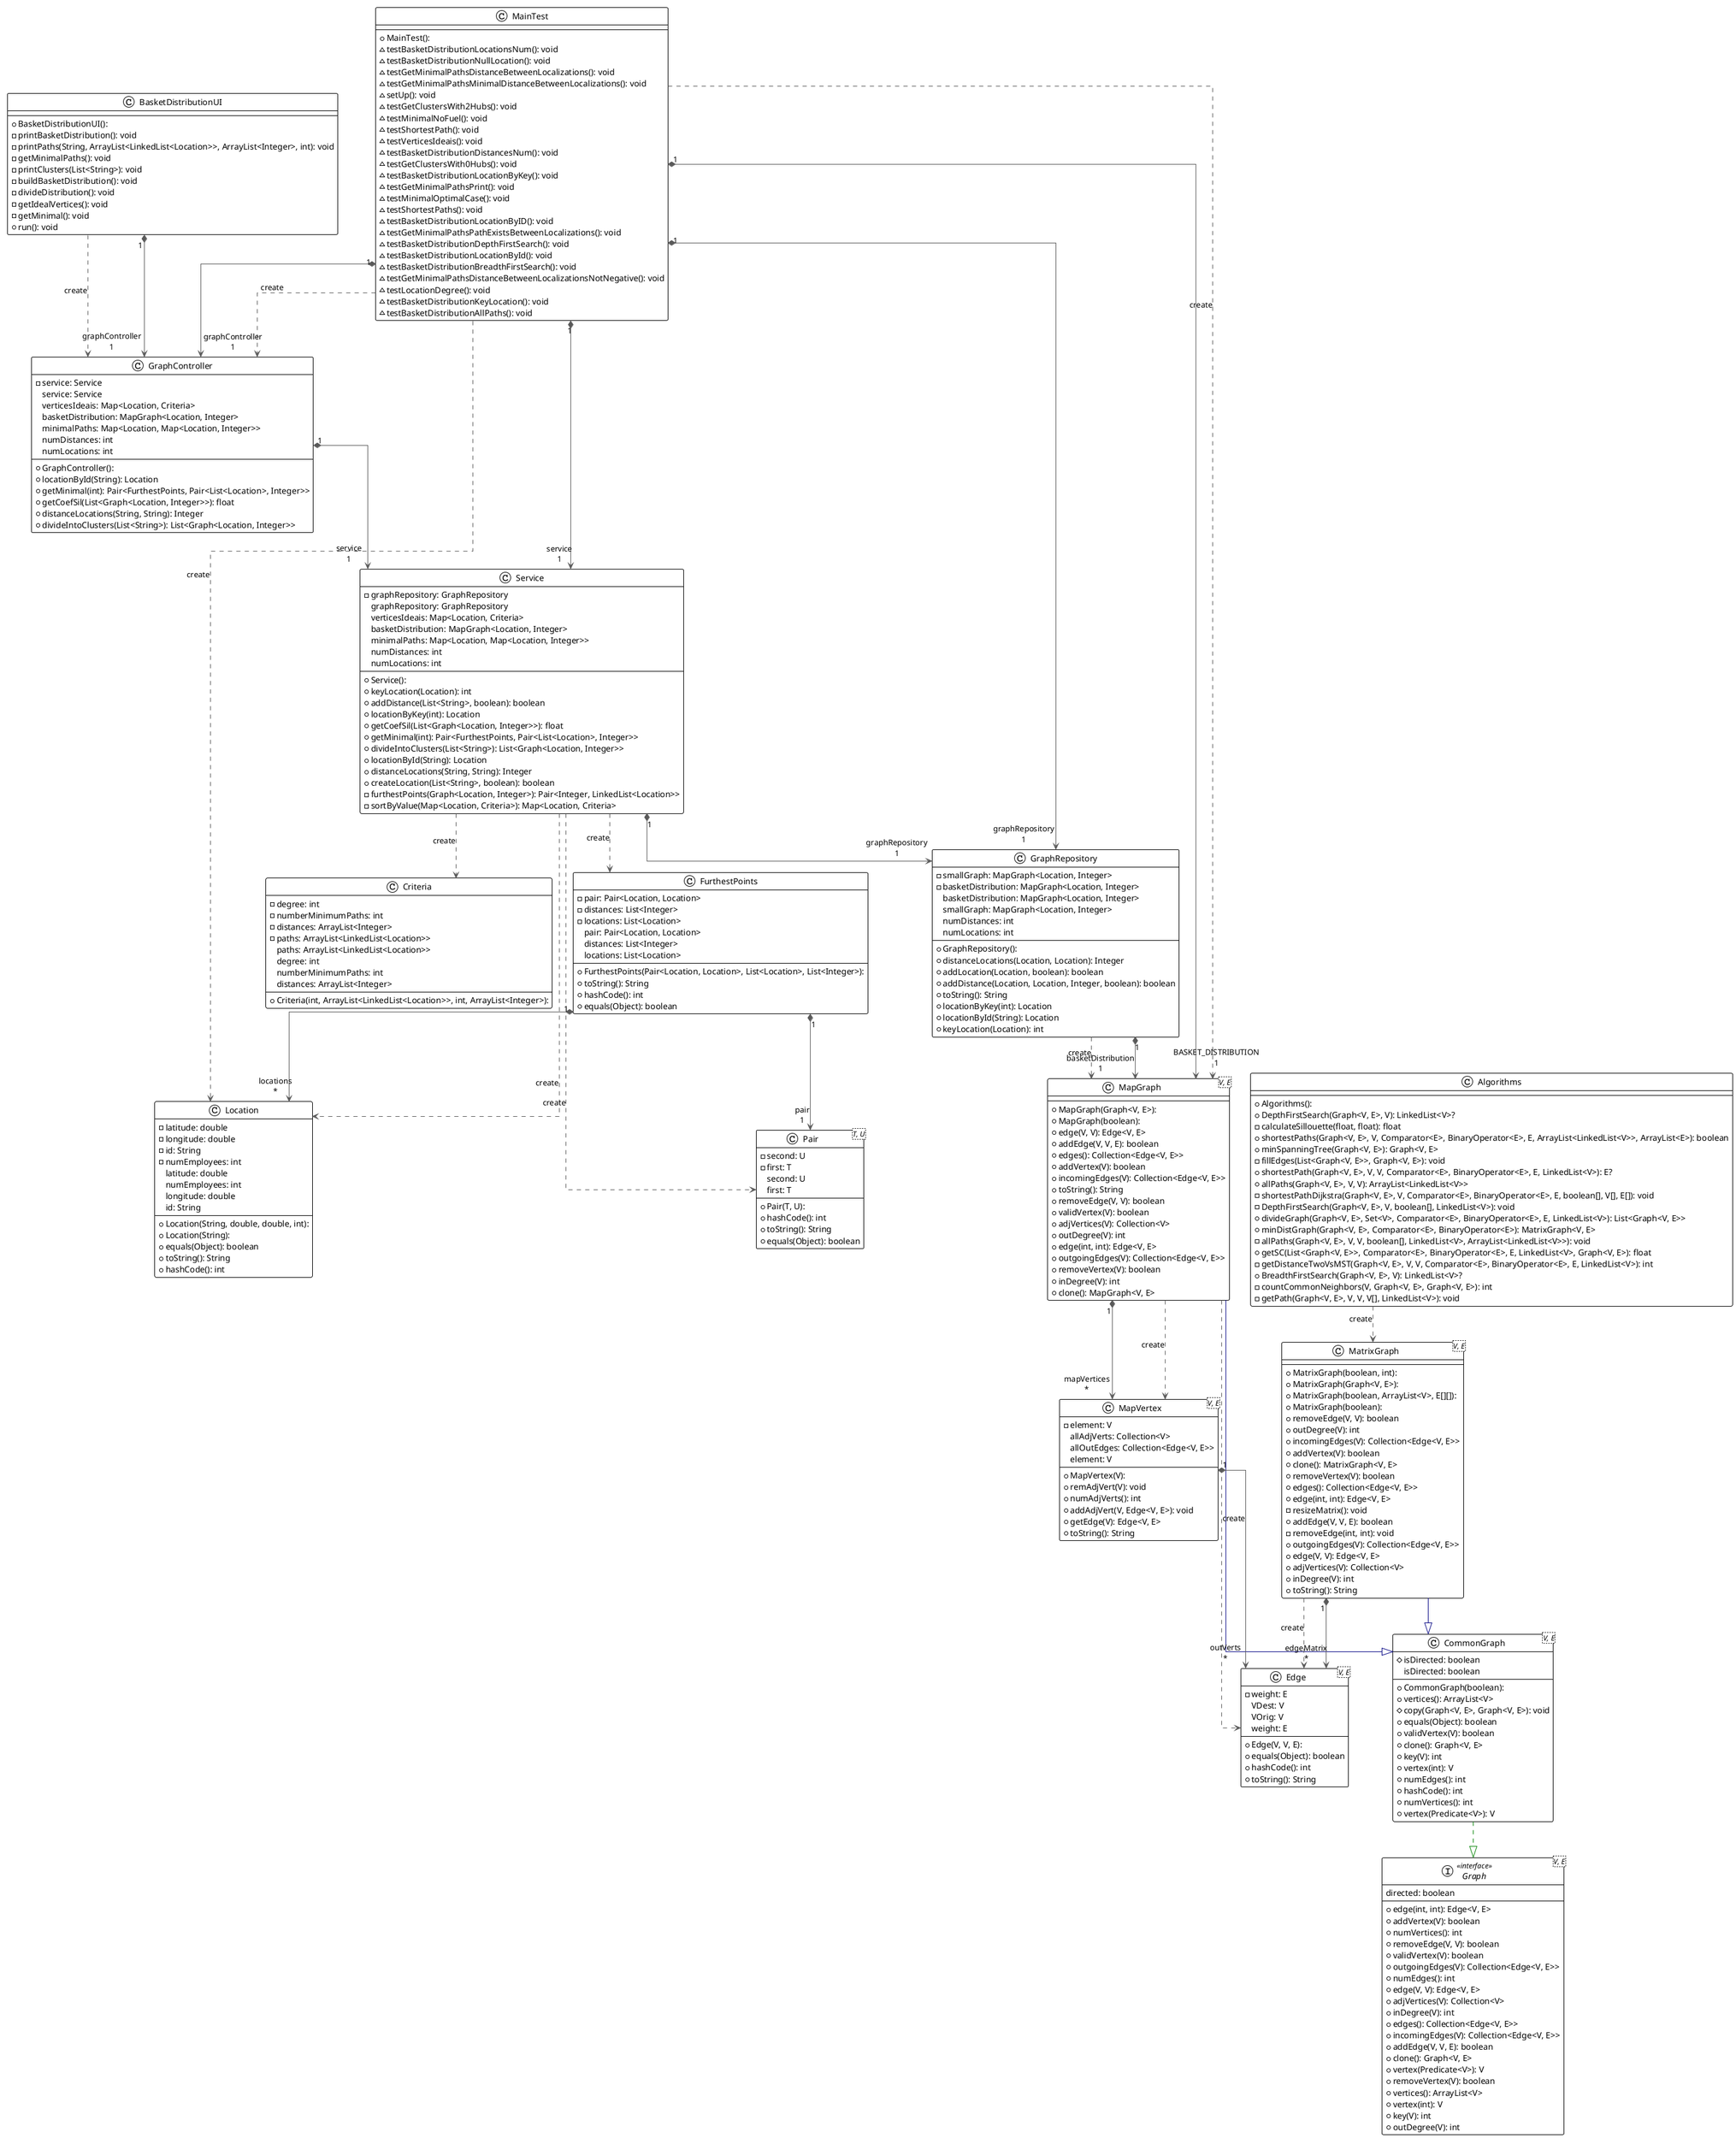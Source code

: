 @startuml

!theme plain
top to bottom direction
skinparam linetype ortho

class Algorithms {
  + Algorithms(): 
  + DepthFirstSearch(Graph<V, E>, V): LinkedList<V>?
  - calculateSillouette(float, float): float
  + shortestPaths(Graph<V, E>, V, Comparator<E>, BinaryOperator<E>, E, ArrayList<LinkedList<V>>, ArrayList<E>): boolean
  + minSpanningTree(Graph<V, E>): Graph<V, E>
  - fillEdges(List<Graph<V, E>>, Graph<V, E>): void
  + shortestPath(Graph<V, E>, V, V, Comparator<E>, BinaryOperator<E>, E, LinkedList<V>): E?
  + allPaths(Graph<V, E>, V, V): ArrayList<LinkedList<V>>
  - shortestPathDijkstra(Graph<V, E>, V, Comparator<E>, BinaryOperator<E>, E, boolean[], V[], E[]): void
  - DepthFirstSearch(Graph<V, E>, V, boolean[], LinkedList<V>): void
  + divideGraph(Graph<V, E>, Set<V>, Comparator<E>, BinaryOperator<E>, E, LinkedList<V>): List<Graph<V, E>>
  + minDistGraph(Graph<V, E>, Comparator<E>, BinaryOperator<E>): MatrixGraph<V, E>
  - allPaths(Graph<V, E>, V, V, boolean[], LinkedList<V>, ArrayList<LinkedList<V>>): void
  + getSC(List<Graph<V, E>>, Comparator<E>, BinaryOperator<E>, E, LinkedList<V>, Graph<V, E>): float
  - getDistanceTwoVsMST(Graph<V, E>, V, V, Comparator<E>, BinaryOperator<E>, E, LinkedList<V>): int
  + BreadthFirstSearch(Graph<V, E>, V): LinkedList<V>?
  - countCommonNeighbors(V, Graph<V, E>, Graph<V, E>): int
  - getPath(Graph<V, E>, V, V, V[], LinkedList<V>): void
}
class BasketDistributionUI {
  + BasketDistributionUI(): 
  - printBasketDistribution(): void
  - printPaths(String, ArrayList<LinkedList<Location>>, ArrayList<Integer>, int): void
  - getMinimalPaths(): void
  - printClusters(List<String>): void
  - buildBasketDistribution(): void
  - divideDistribution(): void
  - getIdealVertices(): void
  - getMinimal(): void
  + run(): void
}
class CommonGraph<V, E> {
  + CommonGraph(boolean): 
  # isDirected: boolean
  + vertices(): ArrayList<V>
  # copy(Graph<V, E>, Graph<V, E>): void
  + equals(Object): boolean
  + validVertex(V): boolean
  + clone(): Graph<V, E>
  + key(V): int
  + vertex(int): V
  + numEdges(): int
  + hashCode(): int
  + numVertices(): int
  + vertex(Predicate<V>): V
   isDirected: boolean
}
class Criteria {
  + Criteria(int, ArrayList<LinkedList<Location>>, int, ArrayList<Integer>): 
  - degree: int
  - numberMinimumPaths: int
  - distances: ArrayList<Integer>
  - paths: ArrayList<LinkedList<Location>>
   paths: ArrayList<LinkedList<Location>>
   degree: int
   numberMinimumPaths: int
   distances: ArrayList<Integer>
}
class Edge<V, E> {
  + Edge(V, V, E): 
  - weight: E
  + equals(Object): boolean
  + hashCode(): int
  + toString(): String
   VDest: V
   VOrig: V
   weight: E
}
class FurthestPoints {
  + FurthestPoints(Pair<Location, Location>, List<Location>, List<Integer>): 
  - pair: Pair<Location, Location>
  - distances: List<Integer>
  - locations: List<Location>
  + toString(): String
  + hashCode(): int
  + equals(Object): boolean
   pair: Pair<Location, Location>
   distances: List<Integer>
   locations: List<Location>
}
interface Graph<V, E> << interface >> {
  + edge(int, int): Edge<V, E>
  + addVertex(V): boolean
  + numVertices(): int
  + removeEdge(V, V): boolean
  + validVertex(V): boolean
  + outgoingEdges(V): Collection<Edge<V, E>>
  + numEdges(): int
  + edge(V, V): Edge<V, E>
  + adjVertices(V): Collection<V>
  + inDegree(V): int
  + edges(): Collection<Edge<V, E>>
  + incomingEdges(V): Collection<Edge<V, E>>
  + addEdge(V, V, E): boolean
  + clone(): Graph<V, E>
  + vertex(Predicate<V>): V
  + removeVertex(V): boolean
  + vertices(): ArrayList<V>
  + vertex(int): V
  + key(V): int
  + outDegree(V): int
   directed: boolean
}
class GraphController {
  + GraphController(): 
  - service: Service
  + locationById(String): Location
  + getMinimal(int): Pair<FurthestPoints, Pair<List<Location>, Integer>>
  + getCoefSil(List<Graph<Location, Integer>>): float
  + distanceLocations(String, String): Integer
  + divideIntoClusters(List<String>): List<Graph<Location, Integer>>
   service: Service
   verticesIdeais: Map<Location, Criteria>
   basketDistribution: MapGraph<Location, Integer>
   minimalPaths: Map<Location, Map<Location, Integer>>
   numDistances: int
   numLocations: int
}
class GraphRepository {
  + GraphRepository(): 
  - smallGraph: MapGraph<Location, Integer>
  - basketDistribution: MapGraph<Location, Integer>
  + distanceLocations(Location, Location): Integer
  + addLocation(Location, boolean): boolean
  + addDistance(Location, Location, Integer, boolean): boolean
  + toString(): String
  + locationByKey(int): Location
  + locationById(String): Location
  + keyLocation(Location): int
   basketDistribution: MapGraph<Location, Integer>
   smallGraph: MapGraph<Location, Integer>
   numDistances: int
   numLocations: int
}
class Location {
  + Location(String, double, double, int): 
  + Location(String): 
  - latitude: double
  - longitude: double
  - id: String
  - numEmployees: int
  + equals(Object): boolean
  + toString(): String
  + hashCode(): int
   latitude: double
   numEmployees: int
   longitude: double
   id: String
}
class MainTest {
  + MainTest(): 
  ~ testBasketDistributionLocationsNum(): void
  ~ testBasketDistributionNullLocation(): void
  ~ testGetMinimalPathsDistanceBetweenLocalizations(): void
  ~ testGetMinimalPathsMinimalDistanceBetweenLocalizations(): void
  ~ setUp(): void
  ~ testGetClustersWith2Hubs(): void
  ~ testMinimalNoFuel(): void
  ~ testShortestPath(): void
  ~ testVerticesIdeais(): void
  ~ testBasketDistributionDistancesNum(): void
  ~ testGetClustersWith0Hubs(): void
  ~ testBasketDistributionLocationByKey(): void
  ~ testGetMinimalPathsPrint(): void
  ~ testMinimalOptimalCase(): void
  ~ testShortestPaths(): void
  ~ testBasketDistributionLocationByID(): void
  ~ testGetMinimalPathsPathExistsBetweenLocalizations(): void
  ~ testBasketDistributionDepthFirstSearch(): void
  ~ testBasketDistributionLocationById(): void
  ~ testBasketDistributionBreadthFirstSearch(): void
  ~ testGetMinimalPathsDistanceBetweenLocalizationsNotNegative(): void
  ~ testLocationDegree(): void
  ~ testBasketDistributionKeyLocation(): void
  ~ testBasketDistributionAllPaths(): void
}
class MapGraph<V, E> {
  + MapGraph(Graph<V, E>): 
  + MapGraph(boolean): 
  + edge(V, V): Edge<V, E>
  + addEdge(V, V, E): boolean
  + edges(): Collection<Edge<V, E>>
  + addVertex(V): boolean
  + incomingEdges(V): Collection<Edge<V, E>>
  + toString(): String
  + removeEdge(V, V): boolean
  + validVertex(V): boolean
  + adjVertices(V): Collection<V>
  + outDegree(V): int
  + edge(int, int): Edge<V, E>
  + outgoingEdges(V): Collection<Edge<V, E>>
  + removeVertex(V): boolean
  + inDegree(V): int
  + clone(): MapGraph<V, E>
}
class MapVertex<V, E> {
  + MapVertex(V): 
  - element: V
  + remAdjVert(V): void
  + numAdjVerts(): int
  + addAdjVert(V, Edge<V, E>): void
  + getEdge(V): Edge<V, E>
  + toString(): String
   allAdjVerts: Collection<V>
   allOutEdges: Collection<Edge<V, E>>
   element: V
}
class MatrixGraph<V, E> {
  + MatrixGraph(boolean, int): 
  + MatrixGraph(Graph<V, E>): 
  + MatrixGraph(boolean, ArrayList<V>, E[][]): 
  + MatrixGraph(boolean): 
  + removeEdge(V, V): boolean
  + outDegree(V): int
  + incomingEdges(V): Collection<Edge<V, E>>
  + addVertex(V): boolean
  + clone(): MatrixGraph<V, E>
  + removeVertex(V): boolean
  + edges(): Collection<Edge<V, E>>
  + edge(int, int): Edge<V, E>
  - resizeMatrix(): void
  + addEdge(V, V, E): boolean
  - removeEdge(int, int): void
  + outgoingEdges(V): Collection<Edge<V, E>>
  + edge(V, V): Edge<V, E>
  + adjVertices(V): Collection<V>
  + inDegree(V): int
  + toString(): String
}
class Pair<T, U> {
  + Pair(T, U): 
  - second: U
  - first: T
  + hashCode(): int
  + toString(): String
  + equals(Object): boolean
   second: U
   first: T
}
class Service {
  + Service(): 
  - graphRepository: GraphRepository
  + keyLocation(Location): int
  + addDistance(List<String>, boolean): boolean
  + locationByKey(int): Location
  + getCoefSil(List<Graph<Location, Integer>>): float
  + getMinimal(int): Pair<FurthestPoints, Pair<List<Location>, Integer>>
  + divideIntoClusters(List<String>): List<Graph<Location, Integer>>
  + locationById(String): Location
  + distanceLocations(String, String): Integer
  + createLocation(List<String>, boolean): boolean
  - furthestPoints(Graph<Location, Integer>): Pair<Integer, LinkedList<Location>>
  - sortByValue(Map<Location, Criteria>): Map<Location, Criteria>
   graphRepository: GraphRepository
   verticesIdeais: Map<Location, Criteria>
   basketDistribution: MapGraph<Location, Integer>
   minimalPaths: Map<Location, Map<Location, Integer>>
   numDistances: int
   numLocations: int
}

Algorithms            -[#595959,dashed]->  MatrixGraph          : "«create»"
BasketDistributionUI  -[#595959,dashed]->  GraphController      : "«create»"
BasketDistributionUI "1" *-[#595959,plain]-> "graphController\n1" GraphController      
CommonGraph           -[#008200,dashed]-^  Graph                
FurthestPoints       "1" *-[#595959,plain]-> "locations\n*" Location             
FurthestPoints       "1" *-[#595959,plain]-> "pair\n1" Pair                 
GraphController      "1" *-[#595959,plain]-> "service\n1" Service              
GraphRepository       -[#595959,dashed]->  MapGraph             : "«create»"
GraphRepository      "1" *-[#595959,plain]-> "basketDistribution\n1" MapGraph             
MainTest             "1" *-[#595959,plain]-> "graphController\n1" GraphController      
MainTest              -[#595959,dashed]->  GraphController      : "«create»"
MainTest             "1" *-[#595959,plain]-> "graphRepository\n1" GraphRepository      
MainTest              -[#595959,dashed]->  Location             : "«create»"
MainTest              -[#595959,dashed]->  MapGraph             : "«create»"
MainTest             "1" *-[#595959,plain]-> "BASKET_DISTRIBUTION\n1" MapGraph             
MainTest             "1" *-[#595959,plain]-> "service\n1" Service              
MapGraph              -[#000082,plain]-^  CommonGraph          
MapGraph              -[#595959,dashed]->  Edge                 : "«create»"
MapGraph             "1" *-[#595959,plain]-> "mapVertices\n*" MapVertex            
MapGraph              -[#595959,dashed]->  MapVertex            : "«create»"
MapVertex            "1" *-[#595959,plain]-> "outVerts\n*" Edge                 
MatrixGraph           -[#000082,plain]-^  CommonGraph          
MatrixGraph           -[#595959,dashed]->  Edge                 : "«create»"
MatrixGraph          "1" *-[#595959,plain]-> "edgeMatrix\n*" Edge                 
Service               -[#595959,dashed]->  Criteria             : "«create»"
Service               -[#595959,dashed]->  FurthestPoints       : "«create»"
Service              "1" *-[#595959,plain]-> "graphRepository\n1" GraphRepository      
Service               -[#595959,dashed]->  Location             : "«create»"
Service               -[#595959,dashed]->  Pair                 : "«create»"
@enduml
